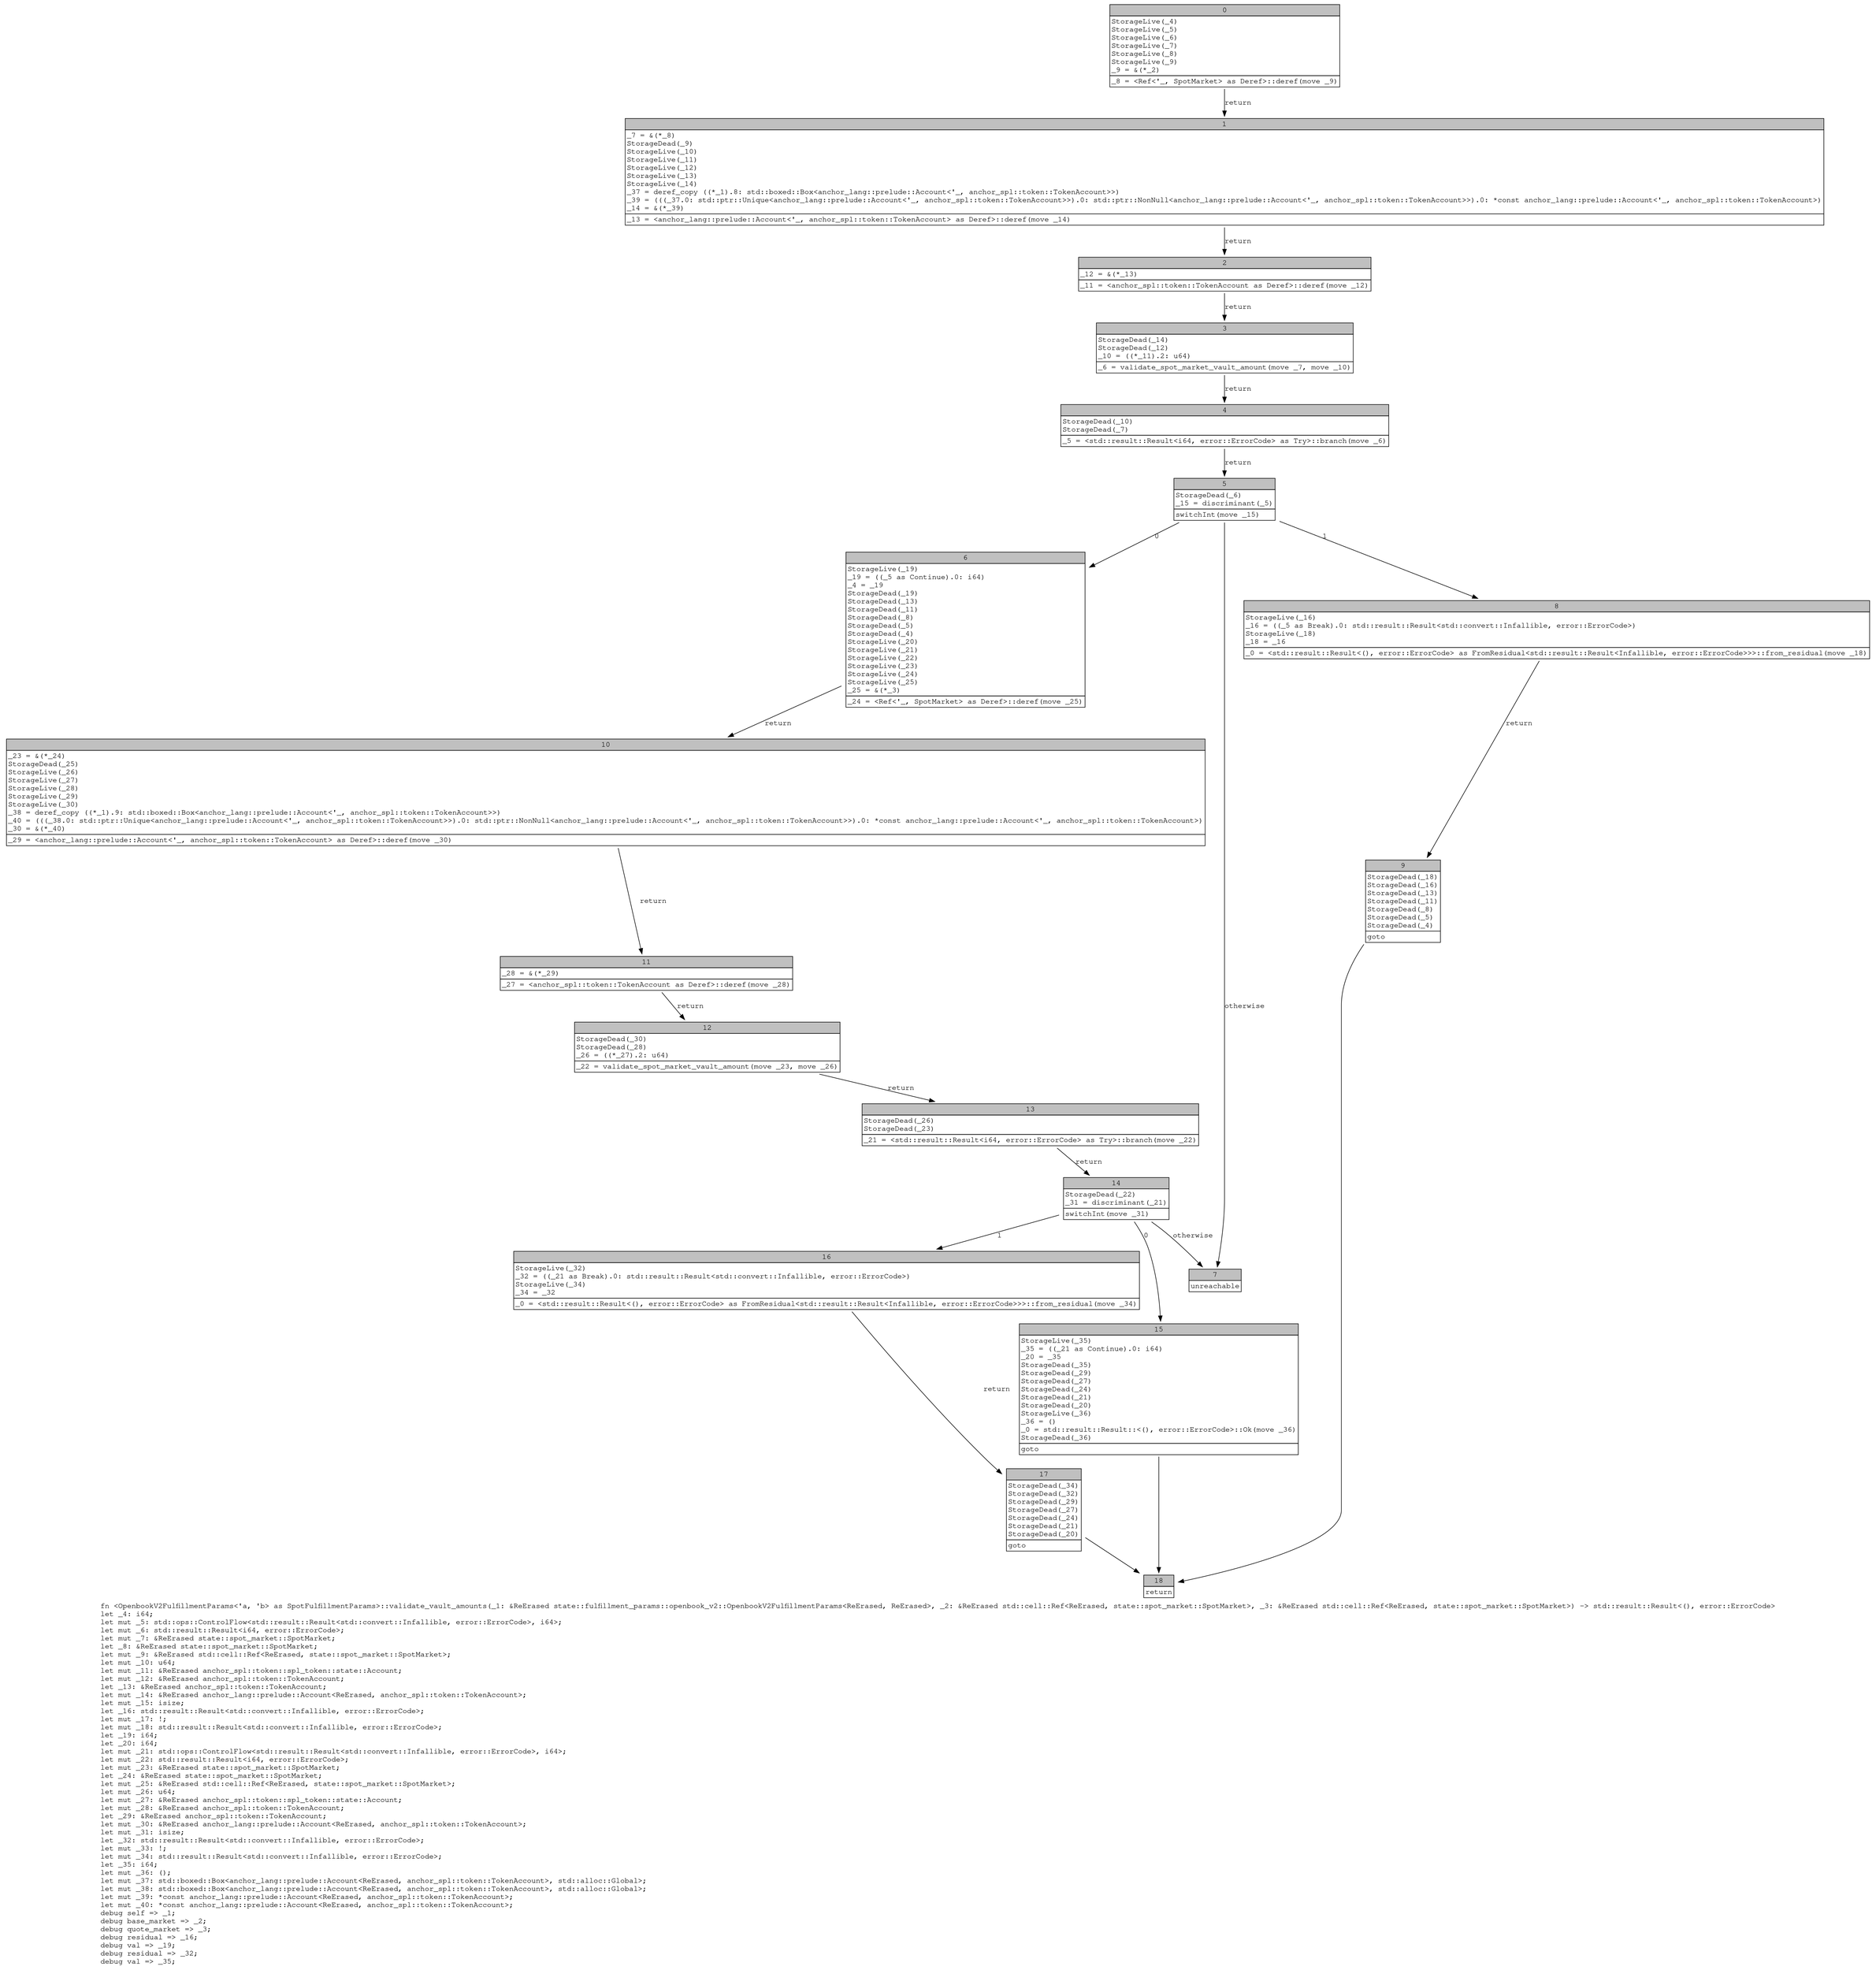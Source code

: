 digraph Mir_0_3070 {
    graph [fontname="Courier, monospace"];
    node [fontname="Courier, monospace"];
    edge [fontname="Courier, monospace"];
    label=<fn &lt;OpenbookV2FulfillmentParams&lt;'a, 'b&gt; as SpotFulfillmentParams&gt;::validate_vault_amounts(_1: &amp;ReErased state::fulfillment_params::openbook_v2::OpenbookV2FulfillmentParams&lt;ReErased, ReErased&gt;, _2: &amp;ReErased std::cell::Ref&lt;ReErased, state::spot_market::SpotMarket&gt;, _3: &amp;ReErased std::cell::Ref&lt;ReErased, state::spot_market::SpotMarket&gt;) -&gt; std::result::Result&lt;(), error::ErrorCode&gt;<br align="left"/>let _4: i64;<br align="left"/>let mut _5: std::ops::ControlFlow&lt;std::result::Result&lt;std::convert::Infallible, error::ErrorCode&gt;, i64&gt;;<br align="left"/>let mut _6: std::result::Result&lt;i64, error::ErrorCode&gt;;<br align="left"/>let mut _7: &amp;ReErased state::spot_market::SpotMarket;<br align="left"/>let _8: &amp;ReErased state::spot_market::SpotMarket;<br align="left"/>let mut _9: &amp;ReErased std::cell::Ref&lt;ReErased, state::spot_market::SpotMarket&gt;;<br align="left"/>let mut _10: u64;<br align="left"/>let mut _11: &amp;ReErased anchor_spl::token::spl_token::state::Account;<br align="left"/>let mut _12: &amp;ReErased anchor_spl::token::TokenAccount;<br align="left"/>let _13: &amp;ReErased anchor_spl::token::TokenAccount;<br align="left"/>let mut _14: &amp;ReErased anchor_lang::prelude::Account&lt;ReErased, anchor_spl::token::TokenAccount&gt;;<br align="left"/>let mut _15: isize;<br align="left"/>let _16: std::result::Result&lt;std::convert::Infallible, error::ErrorCode&gt;;<br align="left"/>let mut _17: !;<br align="left"/>let mut _18: std::result::Result&lt;std::convert::Infallible, error::ErrorCode&gt;;<br align="left"/>let _19: i64;<br align="left"/>let _20: i64;<br align="left"/>let mut _21: std::ops::ControlFlow&lt;std::result::Result&lt;std::convert::Infallible, error::ErrorCode&gt;, i64&gt;;<br align="left"/>let mut _22: std::result::Result&lt;i64, error::ErrorCode&gt;;<br align="left"/>let mut _23: &amp;ReErased state::spot_market::SpotMarket;<br align="left"/>let _24: &amp;ReErased state::spot_market::SpotMarket;<br align="left"/>let mut _25: &amp;ReErased std::cell::Ref&lt;ReErased, state::spot_market::SpotMarket&gt;;<br align="left"/>let mut _26: u64;<br align="left"/>let mut _27: &amp;ReErased anchor_spl::token::spl_token::state::Account;<br align="left"/>let mut _28: &amp;ReErased anchor_spl::token::TokenAccount;<br align="left"/>let _29: &amp;ReErased anchor_spl::token::TokenAccount;<br align="left"/>let mut _30: &amp;ReErased anchor_lang::prelude::Account&lt;ReErased, anchor_spl::token::TokenAccount&gt;;<br align="left"/>let mut _31: isize;<br align="left"/>let _32: std::result::Result&lt;std::convert::Infallible, error::ErrorCode&gt;;<br align="left"/>let mut _33: !;<br align="left"/>let mut _34: std::result::Result&lt;std::convert::Infallible, error::ErrorCode&gt;;<br align="left"/>let _35: i64;<br align="left"/>let mut _36: ();<br align="left"/>let mut _37: std::boxed::Box&lt;anchor_lang::prelude::Account&lt;ReErased, anchor_spl::token::TokenAccount&gt;, std::alloc::Global&gt;;<br align="left"/>let mut _38: std::boxed::Box&lt;anchor_lang::prelude::Account&lt;ReErased, anchor_spl::token::TokenAccount&gt;, std::alloc::Global&gt;;<br align="left"/>let mut _39: *const anchor_lang::prelude::Account&lt;ReErased, anchor_spl::token::TokenAccount&gt;;<br align="left"/>let mut _40: *const anchor_lang::prelude::Account&lt;ReErased, anchor_spl::token::TokenAccount&gt;;<br align="left"/>debug self =&gt; _1;<br align="left"/>debug base_market =&gt; _2;<br align="left"/>debug quote_market =&gt; _3;<br align="left"/>debug residual =&gt; _16;<br align="left"/>debug val =&gt; _19;<br align="left"/>debug residual =&gt; _32;<br align="left"/>debug val =&gt; _35;<br align="left"/>>;
    bb0__0_3070 [shape="none", label=<<table border="0" cellborder="1" cellspacing="0"><tr><td bgcolor="gray" align="center" colspan="1">0</td></tr><tr><td align="left" balign="left">StorageLive(_4)<br/>StorageLive(_5)<br/>StorageLive(_6)<br/>StorageLive(_7)<br/>StorageLive(_8)<br/>StorageLive(_9)<br/>_9 = &amp;(*_2)<br/></td></tr><tr><td align="left">_8 = &lt;Ref&lt;'_, SpotMarket&gt; as Deref&gt;::deref(move _9)</td></tr></table>>];
    bb1__0_3070 [shape="none", label=<<table border="0" cellborder="1" cellspacing="0"><tr><td bgcolor="gray" align="center" colspan="1">1</td></tr><tr><td align="left" balign="left">_7 = &amp;(*_8)<br/>StorageDead(_9)<br/>StorageLive(_10)<br/>StorageLive(_11)<br/>StorageLive(_12)<br/>StorageLive(_13)<br/>StorageLive(_14)<br/>_37 = deref_copy ((*_1).8: std::boxed::Box&lt;anchor_lang::prelude::Account&lt;'_, anchor_spl::token::TokenAccount&gt;&gt;)<br/>_39 = (((_37.0: std::ptr::Unique&lt;anchor_lang::prelude::Account&lt;'_, anchor_spl::token::TokenAccount&gt;&gt;).0: std::ptr::NonNull&lt;anchor_lang::prelude::Account&lt;'_, anchor_spl::token::TokenAccount&gt;&gt;).0: *const anchor_lang::prelude::Account&lt;'_, anchor_spl::token::TokenAccount&gt;)<br/>_14 = &amp;(*_39)<br/></td></tr><tr><td align="left">_13 = &lt;anchor_lang::prelude::Account&lt;'_, anchor_spl::token::TokenAccount&gt; as Deref&gt;::deref(move _14)</td></tr></table>>];
    bb2__0_3070 [shape="none", label=<<table border="0" cellborder="1" cellspacing="0"><tr><td bgcolor="gray" align="center" colspan="1">2</td></tr><tr><td align="left" balign="left">_12 = &amp;(*_13)<br/></td></tr><tr><td align="left">_11 = &lt;anchor_spl::token::TokenAccount as Deref&gt;::deref(move _12)</td></tr></table>>];
    bb3__0_3070 [shape="none", label=<<table border="0" cellborder="1" cellspacing="0"><tr><td bgcolor="gray" align="center" colspan="1">3</td></tr><tr><td align="left" balign="left">StorageDead(_14)<br/>StorageDead(_12)<br/>_10 = ((*_11).2: u64)<br/></td></tr><tr><td align="left">_6 = validate_spot_market_vault_amount(move _7, move _10)</td></tr></table>>];
    bb4__0_3070 [shape="none", label=<<table border="0" cellborder="1" cellspacing="0"><tr><td bgcolor="gray" align="center" colspan="1">4</td></tr><tr><td align="left" balign="left">StorageDead(_10)<br/>StorageDead(_7)<br/></td></tr><tr><td align="left">_5 = &lt;std::result::Result&lt;i64, error::ErrorCode&gt; as Try&gt;::branch(move _6)</td></tr></table>>];
    bb5__0_3070 [shape="none", label=<<table border="0" cellborder="1" cellspacing="0"><tr><td bgcolor="gray" align="center" colspan="1">5</td></tr><tr><td align="left" balign="left">StorageDead(_6)<br/>_15 = discriminant(_5)<br/></td></tr><tr><td align="left">switchInt(move _15)</td></tr></table>>];
    bb6__0_3070 [shape="none", label=<<table border="0" cellborder="1" cellspacing="0"><tr><td bgcolor="gray" align="center" colspan="1">6</td></tr><tr><td align="left" balign="left">StorageLive(_19)<br/>_19 = ((_5 as Continue).0: i64)<br/>_4 = _19<br/>StorageDead(_19)<br/>StorageDead(_13)<br/>StorageDead(_11)<br/>StorageDead(_8)<br/>StorageDead(_5)<br/>StorageDead(_4)<br/>StorageLive(_20)<br/>StorageLive(_21)<br/>StorageLive(_22)<br/>StorageLive(_23)<br/>StorageLive(_24)<br/>StorageLive(_25)<br/>_25 = &amp;(*_3)<br/></td></tr><tr><td align="left">_24 = &lt;Ref&lt;'_, SpotMarket&gt; as Deref&gt;::deref(move _25)</td></tr></table>>];
    bb7__0_3070 [shape="none", label=<<table border="0" cellborder="1" cellspacing="0"><tr><td bgcolor="gray" align="center" colspan="1">7</td></tr><tr><td align="left">unreachable</td></tr></table>>];
    bb8__0_3070 [shape="none", label=<<table border="0" cellborder="1" cellspacing="0"><tr><td bgcolor="gray" align="center" colspan="1">8</td></tr><tr><td align="left" balign="left">StorageLive(_16)<br/>_16 = ((_5 as Break).0: std::result::Result&lt;std::convert::Infallible, error::ErrorCode&gt;)<br/>StorageLive(_18)<br/>_18 = _16<br/></td></tr><tr><td align="left">_0 = &lt;std::result::Result&lt;(), error::ErrorCode&gt; as FromResidual&lt;std::result::Result&lt;Infallible, error::ErrorCode&gt;&gt;&gt;::from_residual(move _18)</td></tr></table>>];
    bb9__0_3070 [shape="none", label=<<table border="0" cellborder="1" cellspacing="0"><tr><td bgcolor="gray" align="center" colspan="1">9</td></tr><tr><td align="left" balign="left">StorageDead(_18)<br/>StorageDead(_16)<br/>StorageDead(_13)<br/>StorageDead(_11)<br/>StorageDead(_8)<br/>StorageDead(_5)<br/>StorageDead(_4)<br/></td></tr><tr><td align="left">goto</td></tr></table>>];
    bb10__0_3070 [shape="none", label=<<table border="0" cellborder="1" cellspacing="0"><tr><td bgcolor="gray" align="center" colspan="1">10</td></tr><tr><td align="left" balign="left">_23 = &amp;(*_24)<br/>StorageDead(_25)<br/>StorageLive(_26)<br/>StorageLive(_27)<br/>StorageLive(_28)<br/>StorageLive(_29)<br/>StorageLive(_30)<br/>_38 = deref_copy ((*_1).9: std::boxed::Box&lt;anchor_lang::prelude::Account&lt;'_, anchor_spl::token::TokenAccount&gt;&gt;)<br/>_40 = (((_38.0: std::ptr::Unique&lt;anchor_lang::prelude::Account&lt;'_, anchor_spl::token::TokenAccount&gt;&gt;).0: std::ptr::NonNull&lt;anchor_lang::prelude::Account&lt;'_, anchor_spl::token::TokenAccount&gt;&gt;).0: *const anchor_lang::prelude::Account&lt;'_, anchor_spl::token::TokenAccount&gt;)<br/>_30 = &amp;(*_40)<br/></td></tr><tr><td align="left">_29 = &lt;anchor_lang::prelude::Account&lt;'_, anchor_spl::token::TokenAccount&gt; as Deref&gt;::deref(move _30)</td></tr></table>>];
    bb11__0_3070 [shape="none", label=<<table border="0" cellborder="1" cellspacing="0"><tr><td bgcolor="gray" align="center" colspan="1">11</td></tr><tr><td align="left" balign="left">_28 = &amp;(*_29)<br/></td></tr><tr><td align="left">_27 = &lt;anchor_spl::token::TokenAccount as Deref&gt;::deref(move _28)</td></tr></table>>];
    bb12__0_3070 [shape="none", label=<<table border="0" cellborder="1" cellspacing="0"><tr><td bgcolor="gray" align="center" colspan="1">12</td></tr><tr><td align="left" balign="left">StorageDead(_30)<br/>StorageDead(_28)<br/>_26 = ((*_27).2: u64)<br/></td></tr><tr><td align="left">_22 = validate_spot_market_vault_amount(move _23, move _26)</td></tr></table>>];
    bb13__0_3070 [shape="none", label=<<table border="0" cellborder="1" cellspacing="0"><tr><td bgcolor="gray" align="center" colspan="1">13</td></tr><tr><td align="left" balign="left">StorageDead(_26)<br/>StorageDead(_23)<br/></td></tr><tr><td align="left">_21 = &lt;std::result::Result&lt;i64, error::ErrorCode&gt; as Try&gt;::branch(move _22)</td></tr></table>>];
    bb14__0_3070 [shape="none", label=<<table border="0" cellborder="1" cellspacing="0"><tr><td bgcolor="gray" align="center" colspan="1">14</td></tr><tr><td align="left" balign="left">StorageDead(_22)<br/>_31 = discriminant(_21)<br/></td></tr><tr><td align="left">switchInt(move _31)</td></tr></table>>];
    bb15__0_3070 [shape="none", label=<<table border="0" cellborder="1" cellspacing="0"><tr><td bgcolor="gray" align="center" colspan="1">15</td></tr><tr><td align="left" balign="left">StorageLive(_35)<br/>_35 = ((_21 as Continue).0: i64)<br/>_20 = _35<br/>StorageDead(_35)<br/>StorageDead(_29)<br/>StorageDead(_27)<br/>StorageDead(_24)<br/>StorageDead(_21)<br/>StorageDead(_20)<br/>StorageLive(_36)<br/>_36 = ()<br/>_0 = std::result::Result::&lt;(), error::ErrorCode&gt;::Ok(move _36)<br/>StorageDead(_36)<br/></td></tr><tr><td align="left">goto</td></tr></table>>];
    bb16__0_3070 [shape="none", label=<<table border="0" cellborder="1" cellspacing="0"><tr><td bgcolor="gray" align="center" colspan="1">16</td></tr><tr><td align="left" balign="left">StorageLive(_32)<br/>_32 = ((_21 as Break).0: std::result::Result&lt;std::convert::Infallible, error::ErrorCode&gt;)<br/>StorageLive(_34)<br/>_34 = _32<br/></td></tr><tr><td align="left">_0 = &lt;std::result::Result&lt;(), error::ErrorCode&gt; as FromResidual&lt;std::result::Result&lt;Infallible, error::ErrorCode&gt;&gt;&gt;::from_residual(move _34)</td></tr></table>>];
    bb17__0_3070 [shape="none", label=<<table border="0" cellborder="1" cellspacing="0"><tr><td bgcolor="gray" align="center" colspan="1">17</td></tr><tr><td align="left" balign="left">StorageDead(_34)<br/>StorageDead(_32)<br/>StorageDead(_29)<br/>StorageDead(_27)<br/>StorageDead(_24)<br/>StorageDead(_21)<br/>StorageDead(_20)<br/></td></tr><tr><td align="left">goto</td></tr></table>>];
    bb18__0_3070 [shape="none", label=<<table border="0" cellborder="1" cellspacing="0"><tr><td bgcolor="gray" align="center" colspan="1">18</td></tr><tr><td align="left">return</td></tr></table>>];
    bb0__0_3070 -> bb1__0_3070 [label="return"];
    bb1__0_3070 -> bb2__0_3070 [label="return"];
    bb2__0_3070 -> bb3__0_3070 [label="return"];
    bb3__0_3070 -> bb4__0_3070 [label="return"];
    bb4__0_3070 -> bb5__0_3070 [label="return"];
    bb5__0_3070 -> bb6__0_3070 [label="0"];
    bb5__0_3070 -> bb8__0_3070 [label="1"];
    bb5__0_3070 -> bb7__0_3070 [label="otherwise"];
    bb6__0_3070 -> bb10__0_3070 [label="return"];
    bb8__0_3070 -> bb9__0_3070 [label="return"];
    bb9__0_3070 -> bb18__0_3070 [label=""];
    bb10__0_3070 -> bb11__0_3070 [label="return"];
    bb11__0_3070 -> bb12__0_3070 [label="return"];
    bb12__0_3070 -> bb13__0_3070 [label="return"];
    bb13__0_3070 -> bb14__0_3070 [label="return"];
    bb14__0_3070 -> bb15__0_3070 [label="0"];
    bb14__0_3070 -> bb16__0_3070 [label="1"];
    bb14__0_3070 -> bb7__0_3070 [label="otherwise"];
    bb15__0_3070 -> bb18__0_3070 [label=""];
    bb16__0_3070 -> bb17__0_3070 [label="return"];
    bb17__0_3070 -> bb18__0_3070 [label=""];
}
